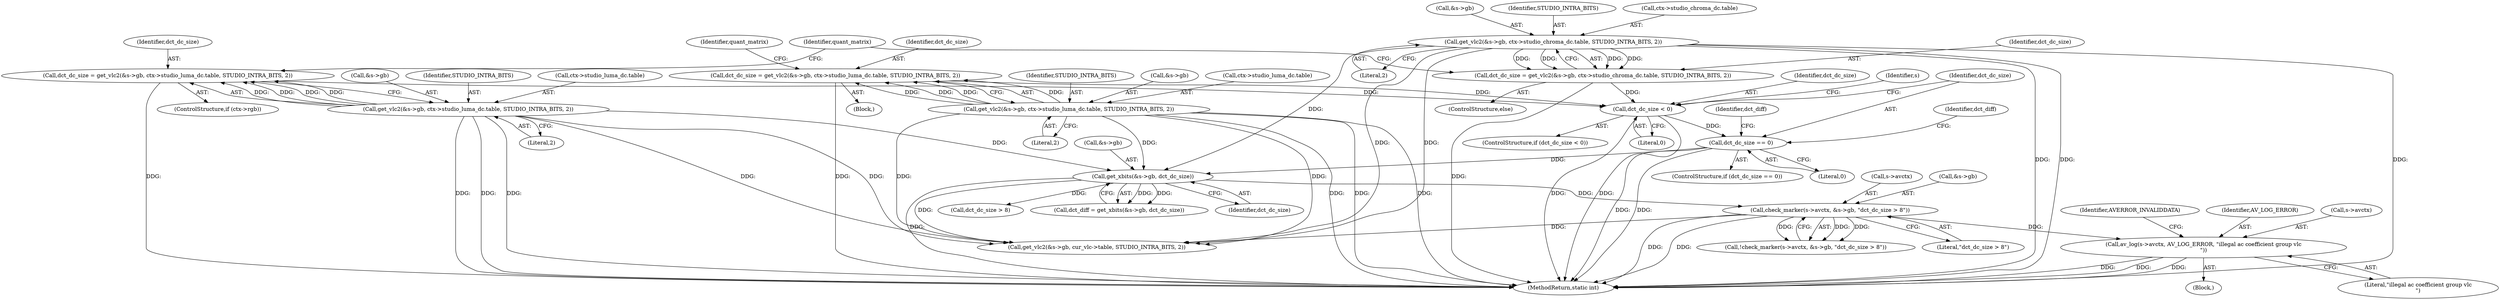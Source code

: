 digraph "0_FFmpeg_d227ed5d598340e719eff7156b1aa0a4469e9a6a@pointer" {
"1000404" [label="(Call,av_log(s->avctx, AV_LOG_ERROR, \"illegal ac coefficient group vlc\n\"))"];
"1000310" [label="(Call,check_marker(s->avctx, &s->gb, \"dct_dc_size > 8\"))"];
"1000297" [label="(Call,get_xbits(&s->gb, dct_dc_size))"];
"1000254" [label="(Call,get_vlc2(&s->gb, ctx->studio_chroma_dc.table, STUDIO_INTRA_BITS, 2))"];
"1000239" [label="(Call,get_vlc2(&s->gb, ctx->studio_luma_dc.table, STUDIO_INTRA_BITS, 2))"];
"1000207" [label="(Call,get_vlc2(&s->gb, ctx->studio_luma_dc.table, STUDIO_INTRA_BITS, 2))"];
"1000286" [label="(Call,dct_dc_size == 0)"];
"1000272" [label="(Call,dct_dc_size < 0)"];
"1000252" [label="(Call,dct_dc_size = get_vlc2(&s->gb, ctx->studio_chroma_dc.table, STUDIO_INTRA_BITS, 2))"];
"1000237" [label="(Call,dct_dc_size = get_vlc2(&s->gb, ctx->studio_luma_dc.table, STUDIO_INTRA_BITS, 2))"];
"1000205" [label="(Call,dct_dc_size = get_vlc2(&s->gb, ctx->studio_luma_dc.table, STUDIO_INTRA_BITS, 2))"];
"1000255" [label="(Call,&s->gb)"];
"1000288" [label="(Literal,0)"];
"1000267" [label="(Identifier,quant_matrix)"];
"1000409" [label="(Literal,\"illegal ac coefficient group vlc\n\")"];
"1000254" [label="(Call,get_vlc2(&s->gb, ctx->studio_chroma_dc.table, STUDIO_INTRA_BITS, 2))"];
"1000239" [label="(Call,get_vlc2(&s->gb, ctx->studio_luma_dc.table, STUDIO_INTRA_BITS, 2))"];
"1000265" [label="(Literal,2)"];
"1000285" [label="(ControlStructure,if (dct_dc_size == 0))"];
"1000291" [label="(Identifier,dct_diff)"];
"1000220" [label="(Identifier,quant_matrix)"];
"1000218" [label="(Literal,2)"];
"1000389" [label="(Call,get_vlc2(&s->gb, cur_vlc->table, STUDIO_INTRA_BITS, 2))"];
"1000252" [label="(Call,dct_dc_size = get_vlc2(&s->gb, ctx->studio_chroma_dc.table, STUDIO_INTRA_BITS, 2))"];
"1000411" [label="(Identifier,AVERROR_INVALIDDATA)"];
"1000309" [label="(Call,!check_marker(s->avctx, &s->gb, \"dct_dc_size > 8\"))"];
"1000295" [label="(Call,dct_diff = get_xbits(&s->gb, dct_dc_size))"];
"1000286" [label="(Call,dct_dc_size == 0)"];
"1000264" [label="(Identifier,STUDIO_INTRA_BITS)"];
"1000314" [label="(Call,&s->gb)"];
"1000296" [label="(Identifier,dct_diff)"];
"1000253" [label="(Identifier,dct_dc_size)"];
"1000212" [label="(Call,ctx->studio_luma_dc.table)"];
"1000251" [label="(ControlStructure,else)"];
"1000250" [label="(Literal,2)"];
"1000240" [label="(Call,&s->gb)"];
"1000408" [label="(Identifier,AV_LOG_ERROR)"];
"1000217" [label="(Identifier,STUDIO_INTRA_BITS)"];
"1000311" [label="(Call,s->avctx)"];
"1000272" [label="(Call,dct_dc_size < 0)"];
"1000205" [label="(Call,dct_dc_size = get_vlc2(&s->gb, ctx->studio_luma_dc.table, STUDIO_INTRA_BITS, 2))"];
"1000259" [label="(Call,ctx->studio_chroma_dc.table)"];
"1000201" [label="(Block,)"];
"1000302" [label="(Identifier,dct_dc_size)"];
"1000318" [label="(Literal,\"dct_dc_size > 8\")"];
"1000244" [label="(Call,ctx->studio_luma_dc.table)"];
"1000249" [label="(Identifier,STUDIO_INTRA_BITS)"];
"1000233" [label="(ControlStructure,if (ctx->rgb))"];
"1000405" [label="(Call,s->avctx)"];
"1000273" [label="(Identifier,dct_dc_size)"];
"1000237" [label="(Call,dct_dc_size = get_vlc2(&s->gb, ctx->studio_luma_dc.table, STUDIO_INTRA_BITS, 2))"];
"1000206" [label="(Identifier,dct_dc_size)"];
"1000298" [label="(Call,&s->gb)"];
"1000271" [label="(ControlStructure,if (dct_dc_size < 0))"];
"1000297" [label="(Call,get_xbits(&s->gb, dct_dc_size))"];
"1000238" [label="(Identifier,dct_dc_size)"];
"1000287" [label="(Identifier,dct_dc_size)"];
"1000304" [label="(Call,dct_dc_size > 8)"];
"1000673" [label="(MethodReturn,static int)"];
"1000208" [label="(Call,&s->gb)"];
"1000278" [label="(Identifier,s)"];
"1000404" [label="(Call,av_log(s->avctx, AV_LOG_ERROR, \"illegal ac coefficient group vlc\n\"))"];
"1000207" [label="(Call,get_vlc2(&s->gb, ctx->studio_luma_dc.table, STUDIO_INTRA_BITS, 2))"];
"1000403" [label="(Block,)"];
"1000274" [label="(Literal,0)"];
"1000310" [label="(Call,check_marker(s->avctx, &s->gb, \"dct_dc_size > 8\"))"];
"1000404" -> "1000403"  [label="AST: "];
"1000404" -> "1000409"  [label="CFG: "];
"1000405" -> "1000404"  [label="AST: "];
"1000408" -> "1000404"  [label="AST: "];
"1000409" -> "1000404"  [label="AST: "];
"1000411" -> "1000404"  [label="CFG: "];
"1000404" -> "1000673"  [label="DDG: "];
"1000404" -> "1000673"  [label="DDG: "];
"1000404" -> "1000673"  [label="DDG: "];
"1000310" -> "1000404"  [label="DDG: "];
"1000310" -> "1000309"  [label="AST: "];
"1000310" -> "1000318"  [label="CFG: "];
"1000311" -> "1000310"  [label="AST: "];
"1000314" -> "1000310"  [label="AST: "];
"1000318" -> "1000310"  [label="AST: "];
"1000309" -> "1000310"  [label="CFG: "];
"1000310" -> "1000673"  [label="DDG: "];
"1000310" -> "1000673"  [label="DDG: "];
"1000310" -> "1000309"  [label="DDG: "];
"1000310" -> "1000309"  [label="DDG: "];
"1000310" -> "1000309"  [label="DDG: "];
"1000297" -> "1000310"  [label="DDG: "];
"1000310" -> "1000389"  [label="DDG: "];
"1000297" -> "1000295"  [label="AST: "];
"1000297" -> "1000302"  [label="CFG: "];
"1000298" -> "1000297"  [label="AST: "];
"1000302" -> "1000297"  [label="AST: "];
"1000295" -> "1000297"  [label="CFG: "];
"1000297" -> "1000673"  [label="DDG: "];
"1000297" -> "1000295"  [label="DDG: "];
"1000297" -> "1000295"  [label="DDG: "];
"1000254" -> "1000297"  [label="DDG: "];
"1000239" -> "1000297"  [label="DDG: "];
"1000207" -> "1000297"  [label="DDG: "];
"1000286" -> "1000297"  [label="DDG: "];
"1000297" -> "1000304"  [label="DDG: "];
"1000297" -> "1000389"  [label="DDG: "];
"1000254" -> "1000252"  [label="AST: "];
"1000254" -> "1000265"  [label="CFG: "];
"1000255" -> "1000254"  [label="AST: "];
"1000259" -> "1000254"  [label="AST: "];
"1000264" -> "1000254"  [label="AST: "];
"1000265" -> "1000254"  [label="AST: "];
"1000252" -> "1000254"  [label="CFG: "];
"1000254" -> "1000673"  [label="DDG: "];
"1000254" -> "1000673"  [label="DDG: "];
"1000254" -> "1000673"  [label="DDG: "];
"1000254" -> "1000252"  [label="DDG: "];
"1000254" -> "1000252"  [label="DDG: "];
"1000254" -> "1000252"  [label="DDG: "];
"1000254" -> "1000252"  [label="DDG: "];
"1000254" -> "1000389"  [label="DDG: "];
"1000254" -> "1000389"  [label="DDG: "];
"1000239" -> "1000237"  [label="AST: "];
"1000239" -> "1000250"  [label="CFG: "];
"1000240" -> "1000239"  [label="AST: "];
"1000244" -> "1000239"  [label="AST: "];
"1000249" -> "1000239"  [label="AST: "];
"1000250" -> "1000239"  [label="AST: "];
"1000237" -> "1000239"  [label="CFG: "];
"1000239" -> "1000673"  [label="DDG: "];
"1000239" -> "1000673"  [label="DDG: "];
"1000239" -> "1000673"  [label="DDG: "];
"1000239" -> "1000237"  [label="DDG: "];
"1000239" -> "1000237"  [label="DDG: "];
"1000239" -> "1000237"  [label="DDG: "];
"1000239" -> "1000237"  [label="DDG: "];
"1000239" -> "1000389"  [label="DDG: "];
"1000239" -> "1000389"  [label="DDG: "];
"1000207" -> "1000205"  [label="AST: "];
"1000207" -> "1000218"  [label="CFG: "];
"1000208" -> "1000207"  [label="AST: "];
"1000212" -> "1000207"  [label="AST: "];
"1000217" -> "1000207"  [label="AST: "];
"1000218" -> "1000207"  [label="AST: "];
"1000205" -> "1000207"  [label="CFG: "];
"1000207" -> "1000673"  [label="DDG: "];
"1000207" -> "1000673"  [label="DDG: "];
"1000207" -> "1000673"  [label="DDG: "];
"1000207" -> "1000205"  [label="DDG: "];
"1000207" -> "1000205"  [label="DDG: "];
"1000207" -> "1000205"  [label="DDG: "];
"1000207" -> "1000205"  [label="DDG: "];
"1000207" -> "1000389"  [label="DDG: "];
"1000207" -> "1000389"  [label="DDG: "];
"1000286" -> "1000285"  [label="AST: "];
"1000286" -> "1000288"  [label="CFG: "];
"1000287" -> "1000286"  [label="AST: "];
"1000288" -> "1000286"  [label="AST: "];
"1000291" -> "1000286"  [label="CFG: "];
"1000296" -> "1000286"  [label="CFG: "];
"1000286" -> "1000673"  [label="DDG: "];
"1000286" -> "1000673"  [label="DDG: "];
"1000272" -> "1000286"  [label="DDG: "];
"1000272" -> "1000271"  [label="AST: "];
"1000272" -> "1000274"  [label="CFG: "];
"1000273" -> "1000272"  [label="AST: "];
"1000274" -> "1000272"  [label="AST: "];
"1000278" -> "1000272"  [label="CFG: "];
"1000287" -> "1000272"  [label="CFG: "];
"1000272" -> "1000673"  [label="DDG: "];
"1000272" -> "1000673"  [label="DDG: "];
"1000252" -> "1000272"  [label="DDG: "];
"1000237" -> "1000272"  [label="DDG: "];
"1000205" -> "1000272"  [label="DDG: "];
"1000252" -> "1000251"  [label="AST: "];
"1000253" -> "1000252"  [label="AST: "];
"1000267" -> "1000252"  [label="CFG: "];
"1000252" -> "1000673"  [label="DDG: "];
"1000237" -> "1000233"  [label="AST: "];
"1000238" -> "1000237"  [label="AST: "];
"1000267" -> "1000237"  [label="CFG: "];
"1000237" -> "1000673"  [label="DDG: "];
"1000205" -> "1000201"  [label="AST: "];
"1000206" -> "1000205"  [label="AST: "];
"1000220" -> "1000205"  [label="CFG: "];
"1000205" -> "1000673"  [label="DDG: "];
}

